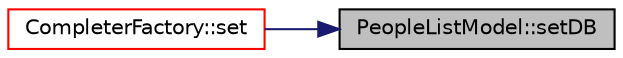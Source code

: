 digraph "PeopleListModel::setDB"
{
 // LATEX_PDF_SIZE
  edge [fontname="Helvetica",fontsize="10",labelfontname="Helvetica",labelfontsize="10"];
  node [fontname="Helvetica",fontsize="10",shape=record];
  rankdir="RL";
  Node1 [label="PeopleListModel::setDB",height=0.2,width=0.4,color="black", fillcolor="grey75", style="filled", fontcolor="black",tooltip=" "];
  Node1 -> Node2 [dir="back",color="midnightblue",fontsize="10",style="solid",fontname="Helvetica"];
  Node2 [label="CompleterFactory::set",height=0.2,width=0.4,color="red", fillcolor="white", style="filled",URL="$class_completer_factory.html#a962747354de1050a4ebb445a4dec48f7",tooltip=" "];
}
